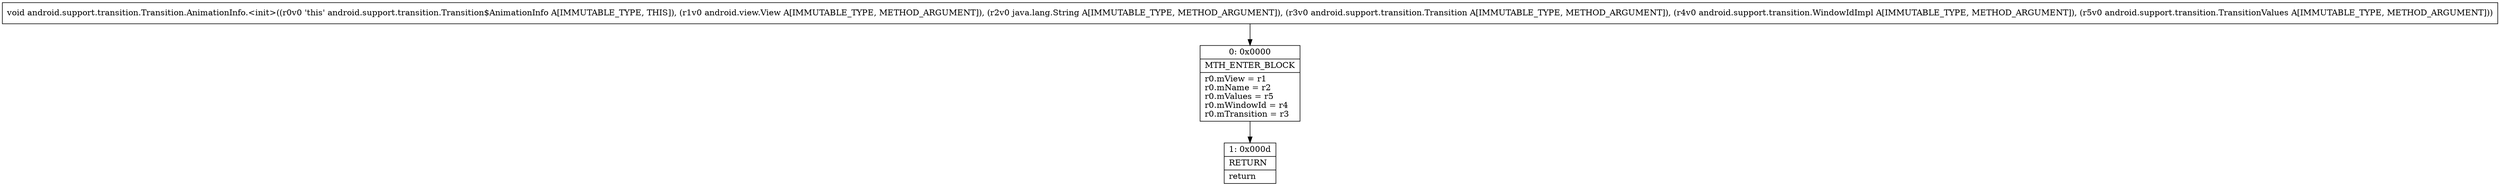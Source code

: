 digraph "CFG forandroid.support.transition.Transition.AnimationInfo.\<init\>(Landroid\/view\/View;Ljava\/lang\/String;Landroid\/support\/transition\/Transition;Landroid\/support\/transition\/WindowIdImpl;Landroid\/support\/transition\/TransitionValues;)V" {
Node_0 [shape=record,label="{0\:\ 0x0000|MTH_ENTER_BLOCK\l|r0.mView = r1\lr0.mName = r2\lr0.mValues = r5\lr0.mWindowId = r4\lr0.mTransition = r3\l}"];
Node_1 [shape=record,label="{1\:\ 0x000d|RETURN\l|return\l}"];
MethodNode[shape=record,label="{void android.support.transition.Transition.AnimationInfo.\<init\>((r0v0 'this' android.support.transition.Transition$AnimationInfo A[IMMUTABLE_TYPE, THIS]), (r1v0 android.view.View A[IMMUTABLE_TYPE, METHOD_ARGUMENT]), (r2v0 java.lang.String A[IMMUTABLE_TYPE, METHOD_ARGUMENT]), (r3v0 android.support.transition.Transition A[IMMUTABLE_TYPE, METHOD_ARGUMENT]), (r4v0 android.support.transition.WindowIdImpl A[IMMUTABLE_TYPE, METHOD_ARGUMENT]), (r5v0 android.support.transition.TransitionValues A[IMMUTABLE_TYPE, METHOD_ARGUMENT])) }"];
MethodNode -> Node_0;
Node_0 -> Node_1;
}

